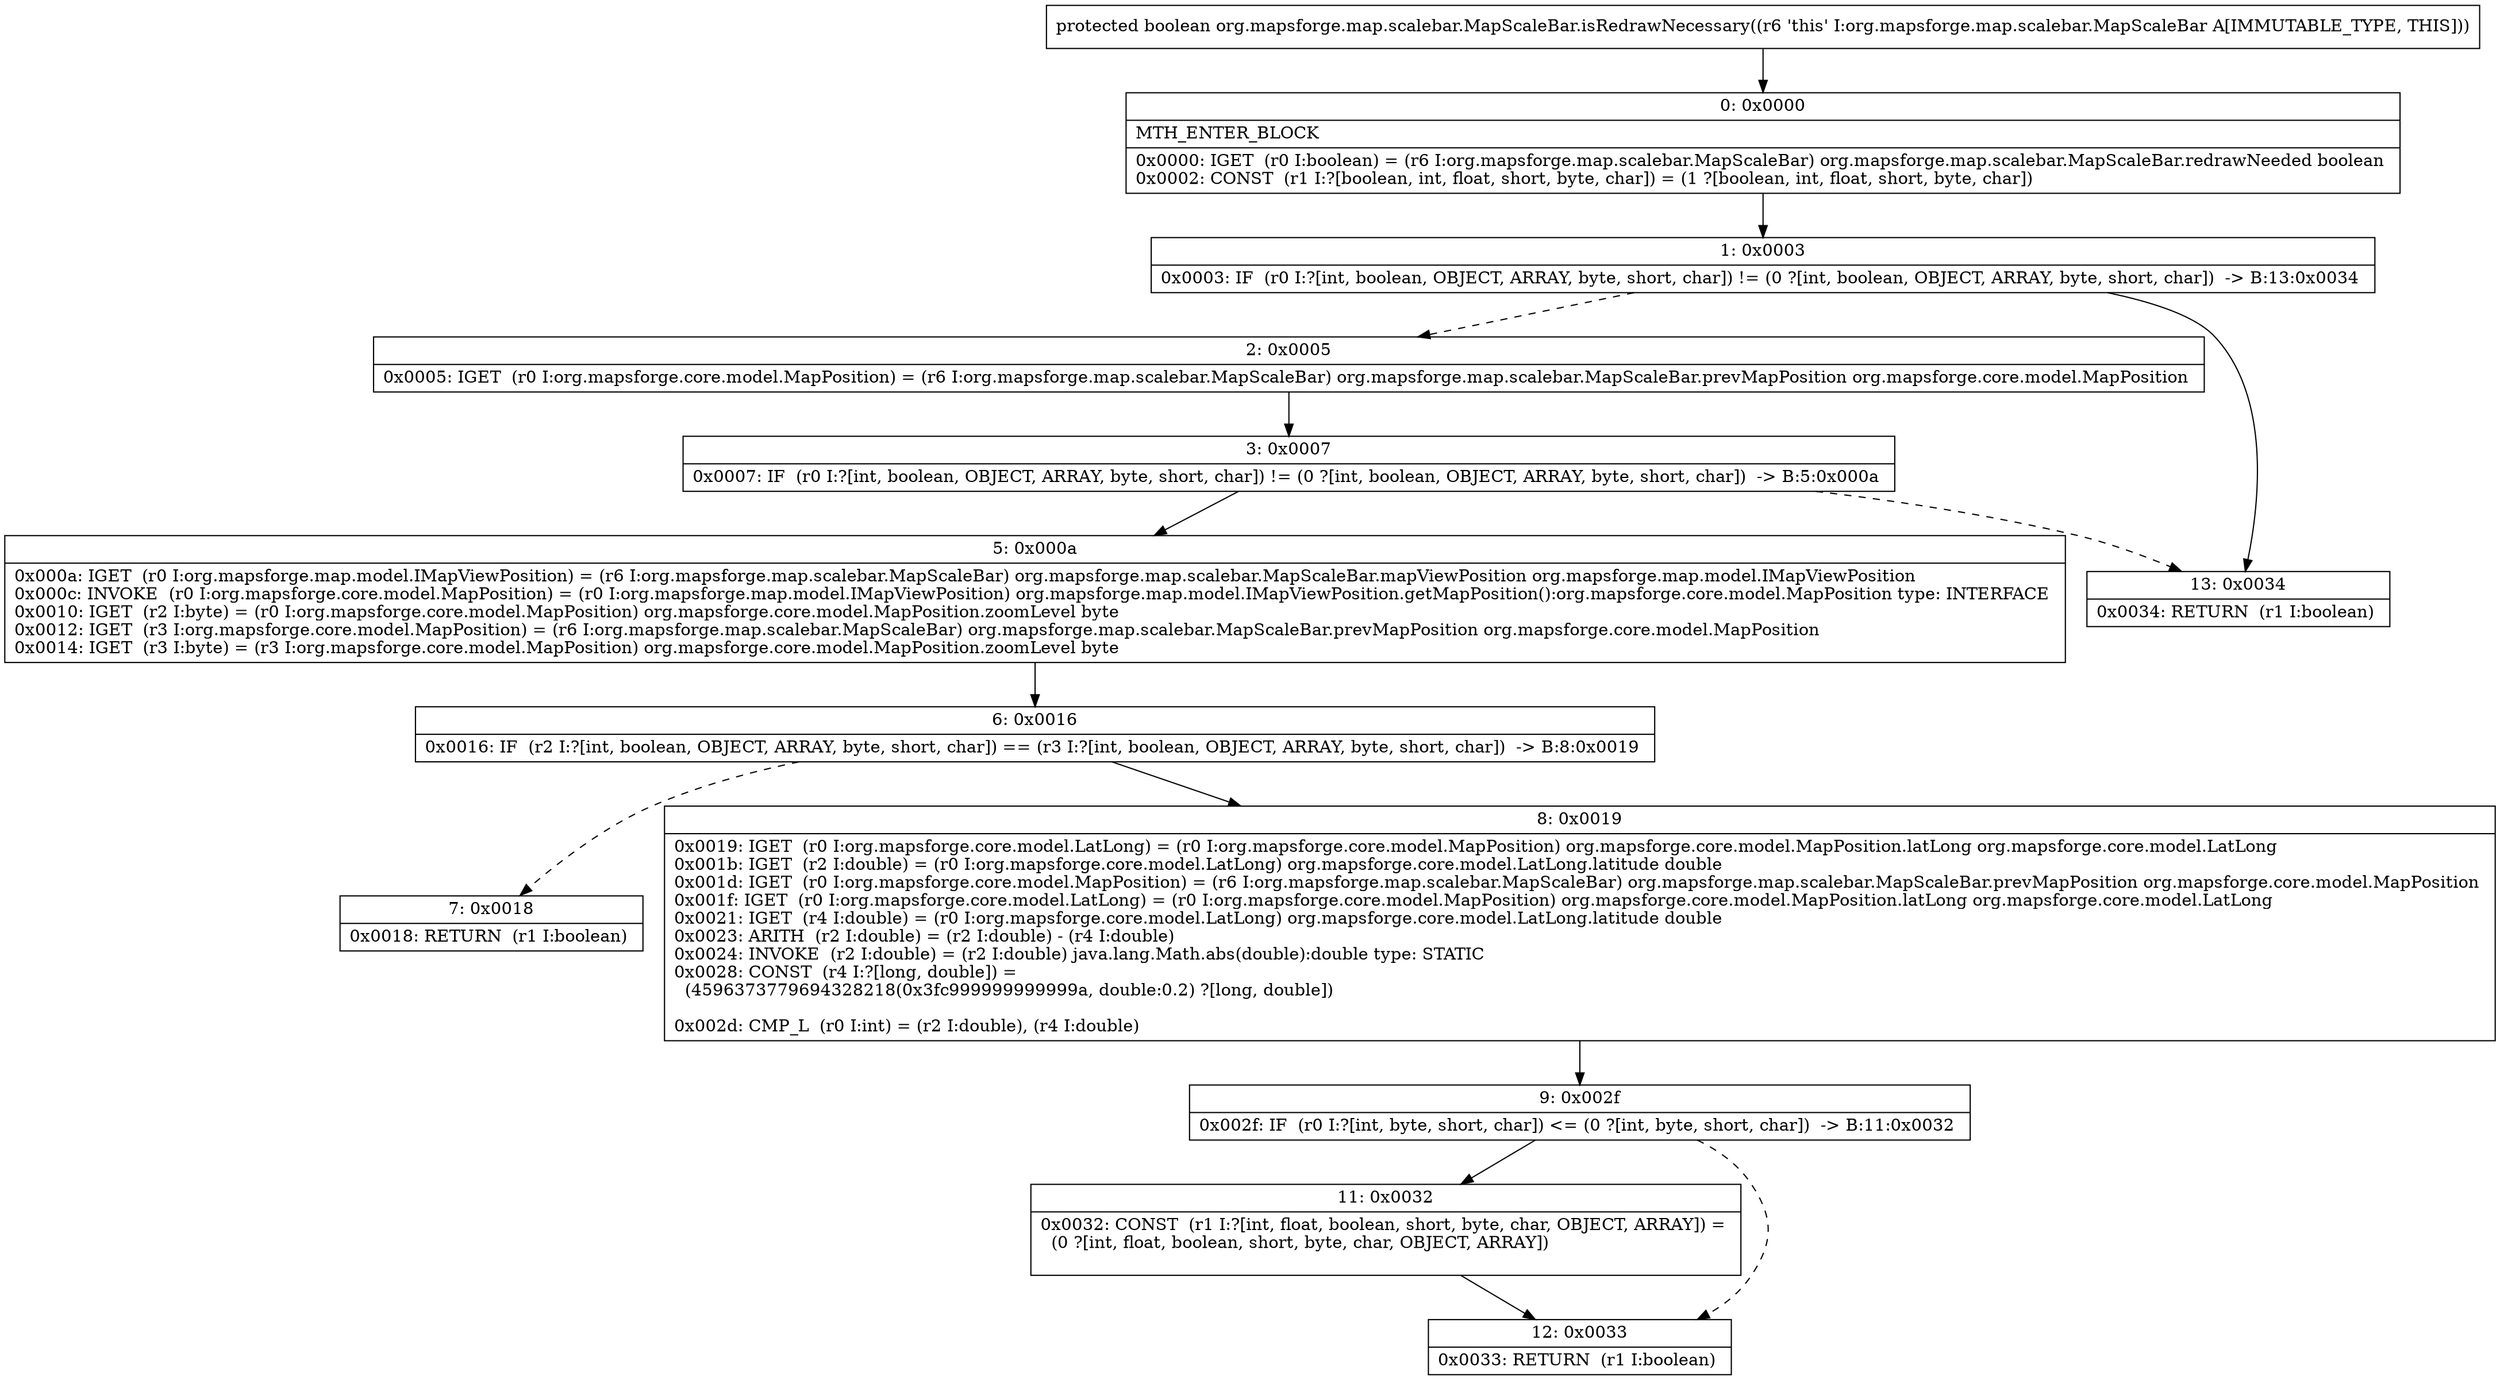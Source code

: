 digraph "CFG fororg.mapsforge.map.scalebar.MapScaleBar.isRedrawNecessary()Z" {
Node_0 [shape=record,label="{0\:\ 0x0000|MTH_ENTER_BLOCK\l|0x0000: IGET  (r0 I:boolean) = (r6 I:org.mapsforge.map.scalebar.MapScaleBar) org.mapsforge.map.scalebar.MapScaleBar.redrawNeeded boolean \l0x0002: CONST  (r1 I:?[boolean, int, float, short, byte, char]) = (1 ?[boolean, int, float, short, byte, char]) \l}"];
Node_1 [shape=record,label="{1\:\ 0x0003|0x0003: IF  (r0 I:?[int, boolean, OBJECT, ARRAY, byte, short, char]) != (0 ?[int, boolean, OBJECT, ARRAY, byte, short, char])  \-\> B:13:0x0034 \l}"];
Node_2 [shape=record,label="{2\:\ 0x0005|0x0005: IGET  (r0 I:org.mapsforge.core.model.MapPosition) = (r6 I:org.mapsforge.map.scalebar.MapScaleBar) org.mapsforge.map.scalebar.MapScaleBar.prevMapPosition org.mapsforge.core.model.MapPosition \l}"];
Node_3 [shape=record,label="{3\:\ 0x0007|0x0007: IF  (r0 I:?[int, boolean, OBJECT, ARRAY, byte, short, char]) != (0 ?[int, boolean, OBJECT, ARRAY, byte, short, char])  \-\> B:5:0x000a \l}"];
Node_5 [shape=record,label="{5\:\ 0x000a|0x000a: IGET  (r0 I:org.mapsforge.map.model.IMapViewPosition) = (r6 I:org.mapsforge.map.scalebar.MapScaleBar) org.mapsforge.map.scalebar.MapScaleBar.mapViewPosition org.mapsforge.map.model.IMapViewPosition \l0x000c: INVOKE  (r0 I:org.mapsforge.core.model.MapPosition) = (r0 I:org.mapsforge.map.model.IMapViewPosition) org.mapsforge.map.model.IMapViewPosition.getMapPosition():org.mapsforge.core.model.MapPosition type: INTERFACE \l0x0010: IGET  (r2 I:byte) = (r0 I:org.mapsforge.core.model.MapPosition) org.mapsforge.core.model.MapPosition.zoomLevel byte \l0x0012: IGET  (r3 I:org.mapsforge.core.model.MapPosition) = (r6 I:org.mapsforge.map.scalebar.MapScaleBar) org.mapsforge.map.scalebar.MapScaleBar.prevMapPosition org.mapsforge.core.model.MapPosition \l0x0014: IGET  (r3 I:byte) = (r3 I:org.mapsforge.core.model.MapPosition) org.mapsforge.core.model.MapPosition.zoomLevel byte \l}"];
Node_6 [shape=record,label="{6\:\ 0x0016|0x0016: IF  (r2 I:?[int, boolean, OBJECT, ARRAY, byte, short, char]) == (r3 I:?[int, boolean, OBJECT, ARRAY, byte, short, char])  \-\> B:8:0x0019 \l}"];
Node_7 [shape=record,label="{7\:\ 0x0018|0x0018: RETURN  (r1 I:boolean) \l}"];
Node_8 [shape=record,label="{8\:\ 0x0019|0x0019: IGET  (r0 I:org.mapsforge.core.model.LatLong) = (r0 I:org.mapsforge.core.model.MapPosition) org.mapsforge.core.model.MapPosition.latLong org.mapsforge.core.model.LatLong \l0x001b: IGET  (r2 I:double) = (r0 I:org.mapsforge.core.model.LatLong) org.mapsforge.core.model.LatLong.latitude double \l0x001d: IGET  (r0 I:org.mapsforge.core.model.MapPosition) = (r6 I:org.mapsforge.map.scalebar.MapScaleBar) org.mapsforge.map.scalebar.MapScaleBar.prevMapPosition org.mapsforge.core.model.MapPosition \l0x001f: IGET  (r0 I:org.mapsforge.core.model.LatLong) = (r0 I:org.mapsforge.core.model.MapPosition) org.mapsforge.core.model.MapPosition.latLong org.mapsforge.core.model.LatLong \l0x0021: IGET  (r4 I:double) = (r0 I:org.mapsforge.core.model.LatLong) org.mapsforge.core.model.LatLong.latitude double \l0x0023: ARITH  (r2 I:double) = (r2 I:double) \- (r4 I:double) \l0x0024: INVOKE  (r2 I:double) = (r2 I:double) java.lang.Math.abs(double):double type: STATIC \l0x0028: CONST  (r4 I:?[long, double]) = \l  (4596373779694328218(0x3fc999999999999a, double:0.2) ?[long, double])\l \l0x002d: CMP_L  (r0 I:int) = (r2 I:double), (r4 I:double) \l}"];
Node_9 [shape=record,label="{9\:\ 0x002f|0x002f: IF  (r0 I:?[int, byte, short, char]) \<= (0 ?[int, byte, short, char])  \-\> B:11:0x0032 \l}"];
Node_11 [shape=record,label="{11\:\ 0x0032|0x0032: CONST  (r1 I:?[int, float, boolean, short, byte, char, OBJECT, ARRAY]) = \l  (0 ?[int, float, boolean, short, byte, char, OBJECT, ARRAY])\l \l}"];
Node_12 [shape=record,label="{12\:\ 0x0033|0x0033: RETURN  (r1 I:boolean) \l}"];
Node_13 [shape=record,label="{13\:\ 0x0034|0x0034: RETURN  (r1 I:boolean) \l}"];
MethodNode[shape=record,label="{protected boolean org.mapsforge.map.scalebar.MapScaleBar.isRedrawNecessary((r6 'this' I:org.mapsforge.map.scalebar.MapScaleBar A[IMMUTABLE_TYPE, THIS])) }"];
MethodNode -> Node_0;
Node_0 -> Node_1;
Node_1 -> Node_2[style=dashed];
Node_1 -> Node_13;
Node_2 -> Node_3;
Node_3 -> Node_5;
Node_3 -> Node_13[style=dashed];
Node_5 -> Node_6;
Node_6 -> Node_7[style=dashed];
Node_6 -> Node_8;
Node_8 -> Node_9;
Node_9 -> Node_11;
Node_9 -> Node_12[style=dashed];
Node_11 -> Node_12;
}

